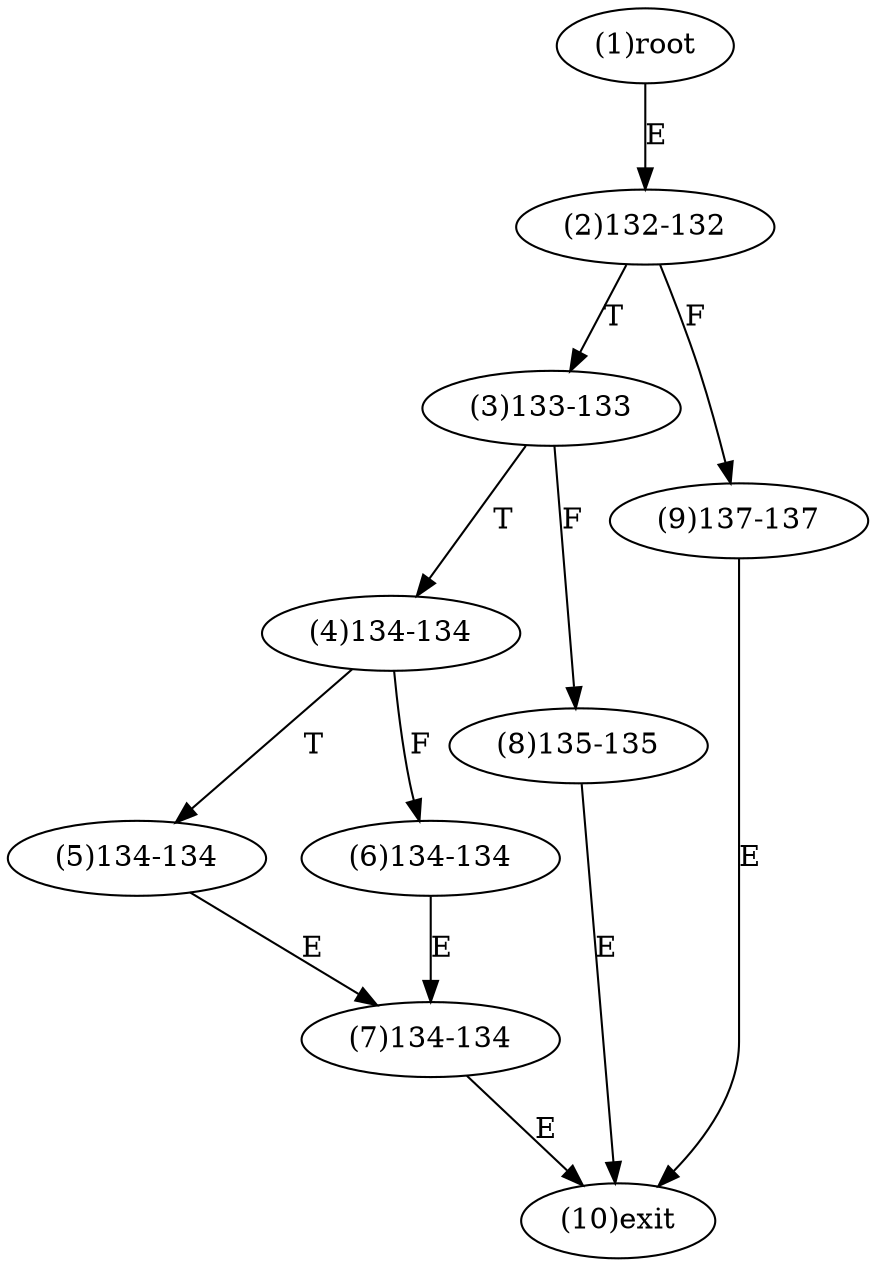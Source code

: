 digraph "" { 
1[ label="(1)root"];
2[ label="(2)132-132"];
3[ label="(3)133-133"];
4[ label="(4)134-134"];
5[ label="(5)134-134"];
6[ label="(6)134-134"];
7[ label="(7)134-134"];
8[ label="(8)135-135"];
9[ label="(9)137-137"];
10[ label="(10)exit"];
1->2[ label="E"];
2->9[ label="F"];
2->3[ label="T"];
3->8[ label="F"];
3->4[ label="T"];
4->6[ label="F"];
4->5[ label="T"];
5->7[ label="E"];
6->7[ label="E"];
7->10[ label="E"];
8->10[ label="E"];
9->10[ label="E"];
}